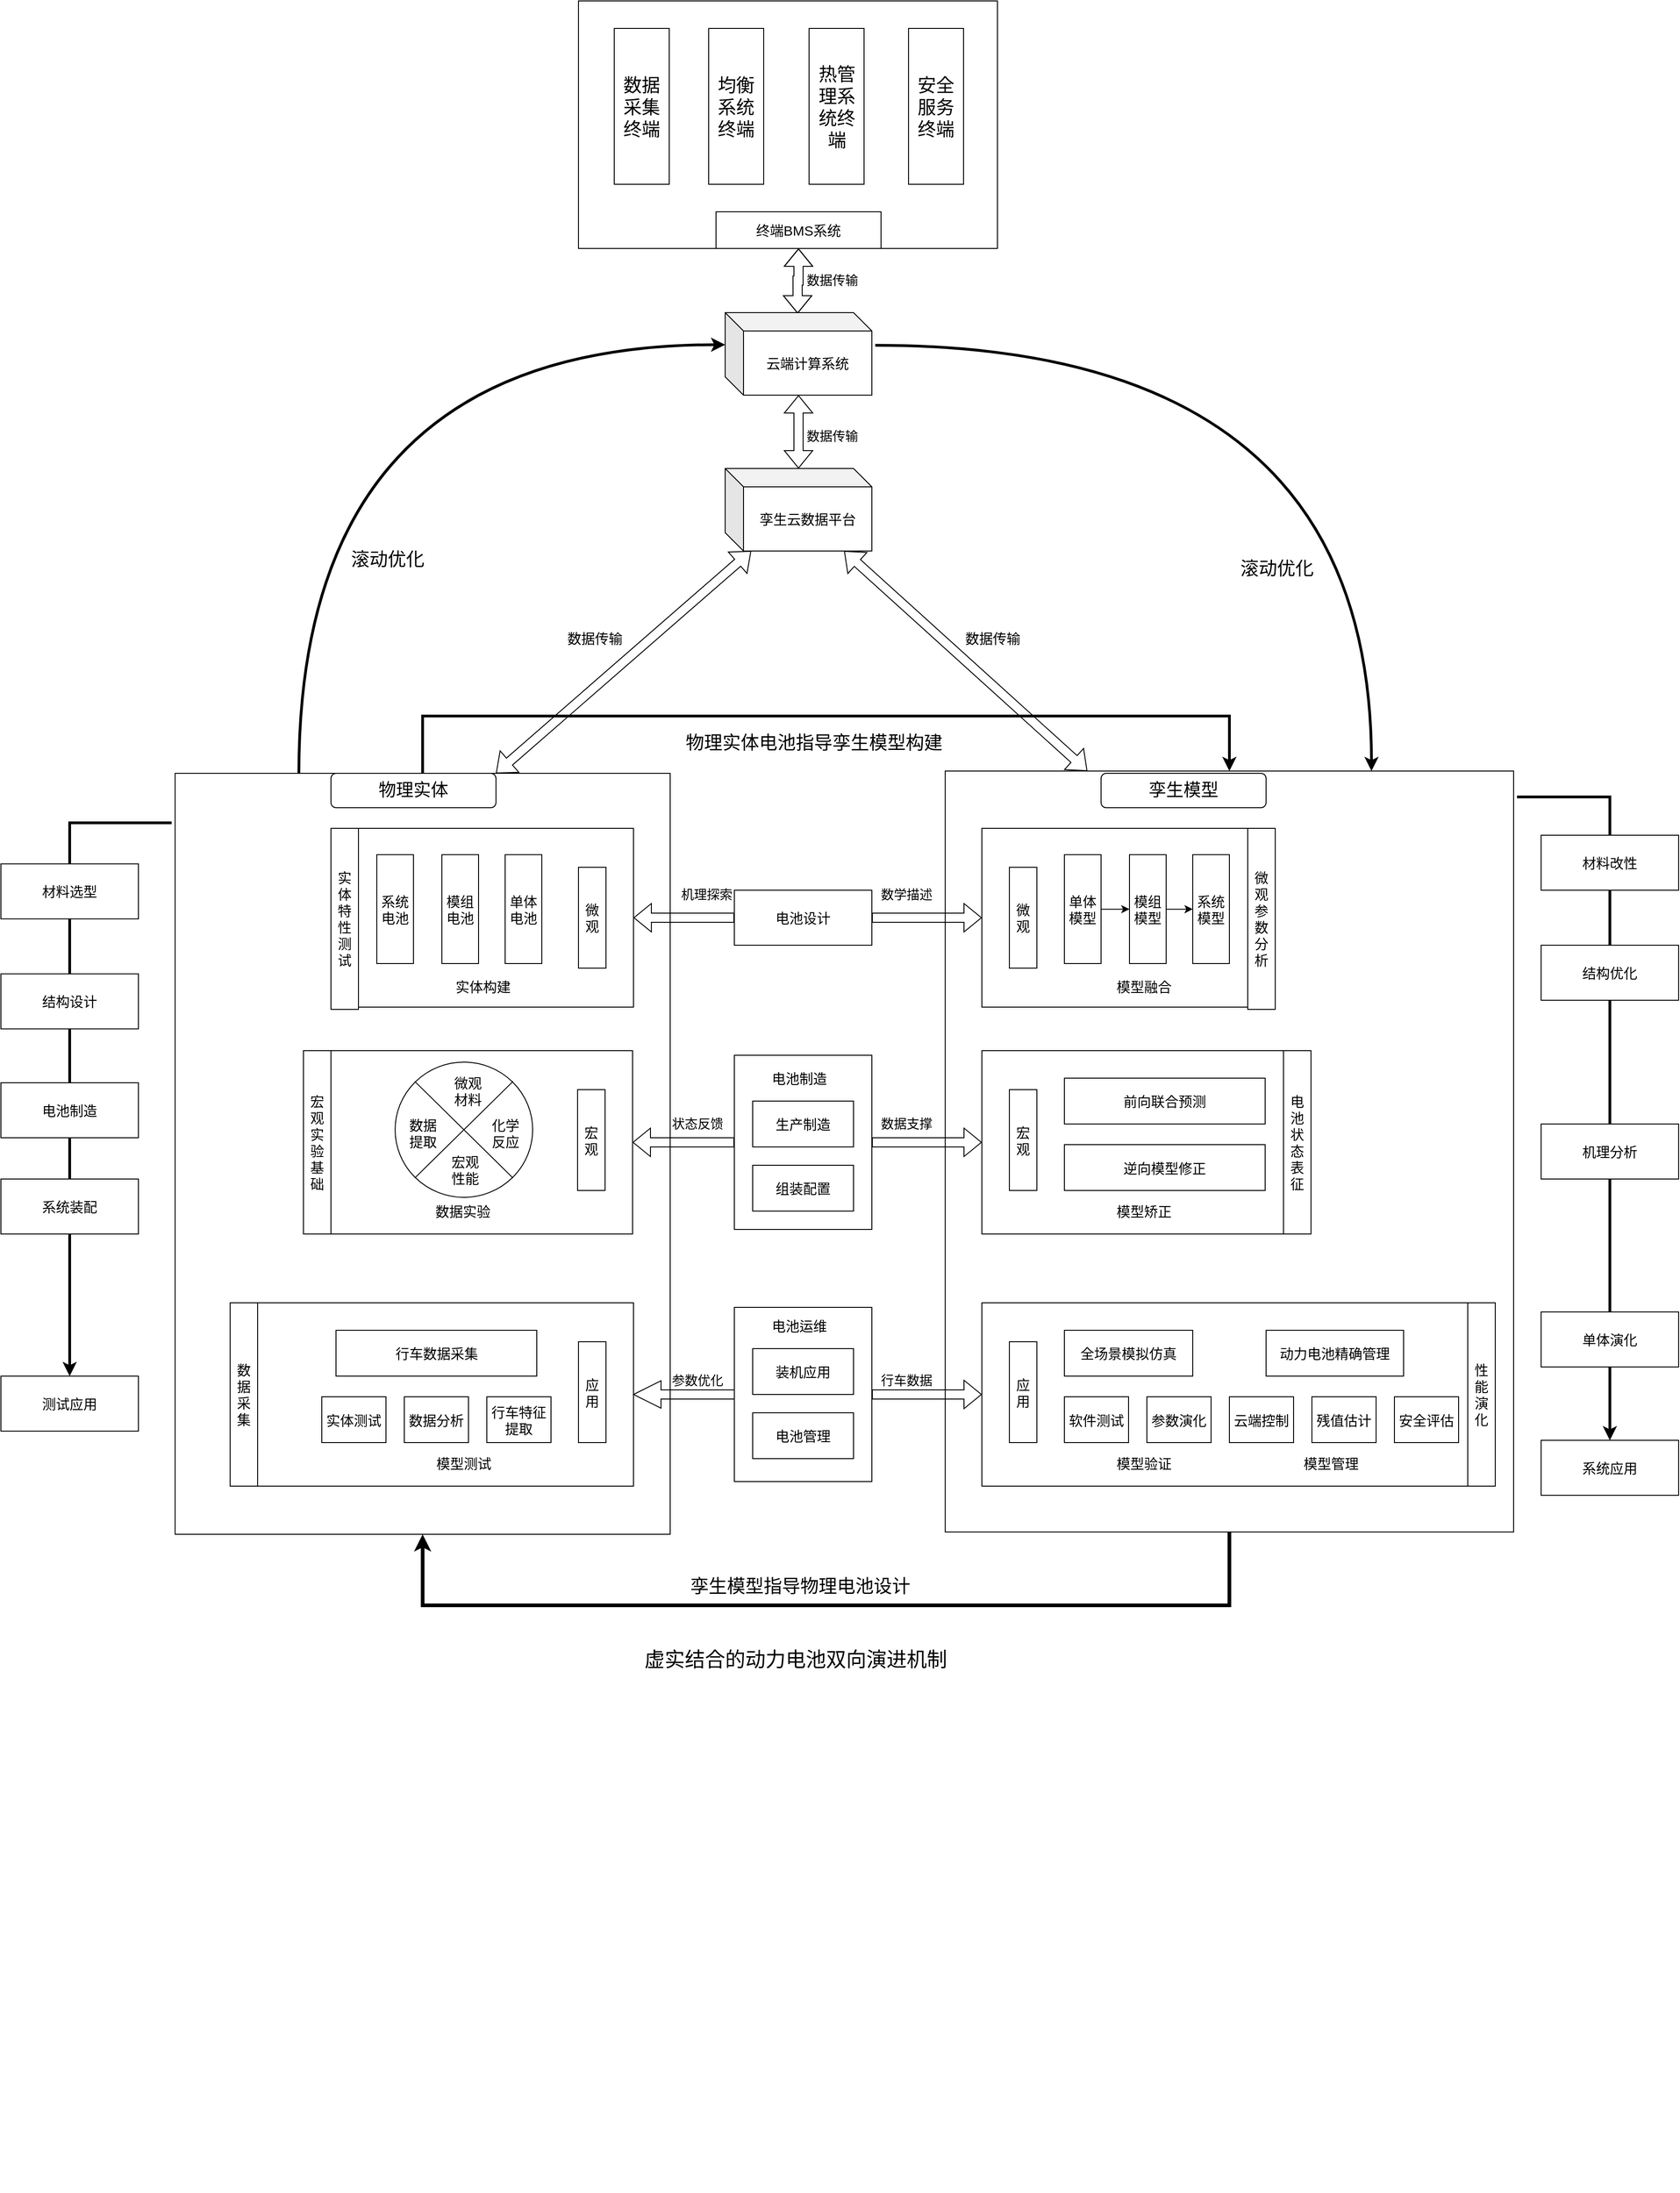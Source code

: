 <mxfile version="21.0.6" type="github">
  <diagram name="第 1 页" id="kRsDdAJmcFYVDiyYqfov">
    <mxGraphModel dx="2440" dy="2482" grid="1" gridSize="10" guides="1" tooltips="1" connect="1" arrows="1" fold="1" page="1" pageScale="1" pageWidth="827" pageHeight="1169" math="0" shadow="0">
      <root>
        <mxCell id="0" />
        <mxCell id="1" parent="0" />
        <mxCell id="lLylnK0KZeJBV6ZpUmbg-146" value="" style="rounded=0;whiteSpace=wrap;html=1;" vertex="1" parent="1">
          <mxGeometry x="680" y="-360" width="457" height="270" as="geometry" />
        </mxCell>
        <mxCell id="lLylnK0KZeJBV6ZpUmbg-130" style="edgeStyle=orthogonalEdgeStyle;rounded=0;orthogonalLoop=1;jettySize=auto;html=1;entryX=0.5;entryY=0;entryDx=0;entryDy=0;strokeWidth=3;" edge="1" parent="1" source="lLylnK0KZeJBV6ZpUmbg-120" target="lLylnK0KZeJBV6ZpUmbg-126">
          <mxGeometry relative="1" as="geometry">
            <Array as="points">
              <mxPoint x="510" y="420" />
              <mxPoint x="1390" y="420" />
            </Array>
          </mxGeometry>
        </mxCell>
        <mxCell id="lLylnK0KZeJBV6ZpUmbg-142" style="edgeStyle=orthogonalEdgeStyle;rounded=0;orthogonalLoop=1;jettySize=auto;html=1;exitX=0.25;exitY=0;exitDx=0;exitDy=0;entryX=0;entryY=0;entryDx=0;entryDy=35;entryPerimeter=0;curved=1;strokeWidth=3;" edge="1" parent="1" source="lLylnK0KZeJBV6ZpUmbg-120" target="lLylnK0KZeJBV6ZpUmbg-9">
          <mxGeometry relative="1" as="geometry" />
        </mxCell>
        <mxCell id="lLylnK0KZeJBV6ZpUmbg-120" value="" style="rounded=0;whiteSpace=wrap;html=1;" vertex="1" parent="1">
          <mxGeometry x="240" y="482.5" width="540" height="830" as="geometry" />
        </mxCell>
        <mxCell id="lLylnK0KZeJBV6ZpUmbg-102" value="" style="group;flipH=1;" vertex="1" connectable="0" parent="1">
          <mxGeometry x="300" y="1060" width="440" height="970" as="geometry" />
        </mxCell>
        <mxCell id="lLylnK0KZeJBV6ZpUmbg-103" value="" style="rounded=0;whiteSpace=wrap;html=1;flipH=0;flipV=0;" vertex="1" parent="lLylnK0KZeJBV6ZpUmbg-102">
          <mxGeometry width="440" height="200" as="geometry" />
        </mxCell>
        <mxCell id="lLylnK0KZeJBV6ZpUmbg-104" value="&lt;font style=&quot;font-size: 15px;&quot;&gt;应用&lt;/font&gt;" style="rounded=0;whiteSpace=wrap;html=1;" vertex="1" parent="lLylnK0KZeJBV6ZpUmbg-102">
          <mxGeometry x="380" y="42.5" width="30" height="110" as="geometry" />
        </mxCell>
        <mxCell id="lLylnK0KZeJBV6ZpUmbg-105" value="&lt;font style=&quot;font-size: 15px;&quot;&gt;数据采集&lt;/font&gt;" style="rounded=0;whiteSpace=wrap;html=1;" vertex="1" parent="lLylnK0KZeJBV6ZpUmbg-102">
          <mxGeometry width="30" height="200" as="geometry" />
        </mxCell>
        <mxCell id="lLylnK0KZeJBV6ZpUmbg-106" value="&lt;font style=&quot;font-size: 15px;&quot;&gt;行车数据采集&lt;/font&gt;" style="rounded=0;whiteSpace=wrap;html=1;" vertex="1" parent="lLylnK0KZeJBV6ZpUmbg-102">
          <mxGeometry x="115.5" y="30" width="219" height="50" as="geometry" />
        </mxCell>
        <mxCell id="lLylnK0KZeJBV6ZpUmbg-107" value="&lt;font style=&quot;font-size: 15px;&quot;&gt;行车特征提取&lt;/font&gt;" style="rounded=0;whiteSpace=wrap;html=1;" vertex="1" parent="lLylnK0KZeJBV6ZpUmbg-102">
          <mxGeometry x="280" y="102.5" width="70" height="50" as="geometry" />
        </mxCell>
        <mxCell id="lLylnK0KZeJBV6ZpUmbg-108" value="&lt;div style=&quot;text-align: center;&quot;&gt;&lt;span style=&quot;background-color: initial; font-family: Helvetica;&quot;&gt;&lt;font style=&quot;font-size: 15px;&quot;&gt;模型测试&lt;/font&gt;&lt;/span&gt;&lt;/div&gt;" style="text;whiteSpace=wrap;html=1;" vertex="1" parent="lLylnK0KZeJBV6ZpUmbg-102">
          <mxGeometry x="222.5" y="160" width="73" height="30" as="geometry" />
        </mxCell>
        <mxCell id="lLylnK0KZeJBV6ZpUmbg-109" value="&lt;font style=&quot;font-size: 15px;&quot;&gt;数据分析&lt;/font&gt;" style="rounded=0;whiteSpace=wrap;html=1;" vertex="1" parent="lLylnK0KZeJBV6ZpUmbg-102">
          <mxGeometry x="190" y="102.5" width="70" height="50" as="geometry" />
        </mxCell>
        <mxCell id="lLylnK0KZeJBV6ZpUmbg-110" value="&lt;font style=&quot;font-size: 15px;&quot;&gt;实体测试&lt;/font&gt;" style="rounded=0;whiteSpace=wrap;html=1;" vertex="1" parent="lLylnK0KZeJBV6ZpUmbg-102">
          <mxGeometry x="100" y="102.5" width="70" height="50" as="geometry" />
        </mxCell>
        <mxCell id="lLylnK0KZeJBV6ZpUmbg-128" style="edgeStyle=orthogonalEdgeStyle;rounded=0;orthogonalLoop=1;jettySize=auto;html=1;entryX=0.5;entryY=1;entryDx=0;entryDy=0;exitX=0.5;exitY=1;exitDx=0;exitDy=0;startArrow=none;startFill=0;strokeWidth=4;" edge="1" parent="1" source="lLylnK0KZeJBV6ZpUmbg-126" target="lLylnK0KZeJBV6ZpUmbg-120">
          <mxGeometry relative="1" as="geometry">
            <Array as="points">
              <mxPoint x="1390" y="1390" />
              <mxPoint x="510" y="1390" />
            </Array>
          </mxGeometry>
        </mxCell>
        <mxCell id="lLylnK0KZeJBV6ZpUmbg-126" value="" style="rounded=0;whiteSpace=wrap;html=1;" vertex="1" parent="1">
          <mxGeometry x="1080" y="480" width="620" height="830" as="geometry" />
        </mxCell>
        <mxCell id="lLylnK0KZeJBV6ZpUmbg-77" style="edgeStyle=orthogonalEdgeStyle;rounded=0;orthogonalLoop=1;jettySize=auto;html=1;shape=flexArrow;" edge="1" parent="1" source="lLylnK0KZeJBV6ZpUmbg-18" target="lLylnK0KZeJBV6ZpUmbg-53">
          <mxGeometry relative="1" as="geometry" />
        </mxCell>
        <mxCell id="lLylnK0KZeJBV6ZpUmbg-78" style="edgeStyle=orthogonalEdgeStyle;rounded=0;orthogonalLoop=1;jettySize=auto;html=1;entryX=0;entryY=0.5;entryDx=0;entryDy=0;shape=flexArrow;" edge="1" parent="1" source="lLylnK0KZeJBV6ZpUmbg-18" target="lLylnK0KZeJBV6ZpUmbg-48">
          <mxGeometry relative="1" as="geometry" />
        </mxCell>
        <mxCell id="lLylnK0KZeJBV6ZpUmbg-14" style="edgeStyle=orthogonalEdgeStyle;rounded=0;orthogonalLoop=1;jettySize=auto;html=1;entryX=0.494;entryY=0.011;entryDx=0;entryDy=0;entryPerimeter=0;startArrow=classic;startFill=1;shape=flexArrow;" edge="1" parent="1" source="lLylnK0KZeJBV6ZpUmbg-7" target="lLylnK0KZeJBV6ZpUmbg-9">
          <mxGeometry relative="1" as="geometry" />
        </mxCell>
        <mxCell id="lLylnK0KZeJBV6ZpUmbg-7" value="&lt;font style=&quot;font-size: 15px;&quot;&gt;终端BMS系统&lt;/font&gt;" style="rounded=0;whiteSpace=wrap;html=1;" vertex="1" parent="1">
          <mxGeometry x="830" y="-130" width="180" height="40" as="geometry" />
        </mxCell>
        <mxCell id="lLylnK0KZeJBV6ZpUmbg-38" style="edgeStyle=orthogonalEdgeStyle;rounded=0;orthogonalLoop=1;jettySize=auto;html=1;entryX=0;entryY=0.5;entryDx=0;entryDy=0;shape=flexArrow;" edge="1" parent="1" source="lLylnK0KZeJBV6ZpUmbg-8" target="lLylnK0KZeJBV6ZpUmbg-29">
          <mxGeometry relative="1" as="geometry" />
        </mxCell>
        <mxCell id="lLylnK0KZeJBV6ZpUmbg-40" style="edgeStyle=orthogonalEdgeStyle;rounded=0;orthogonalLoop=1;jettySize=auto;html=1;entryX=1;entryY=0.5;entryDx=0;entryDy=0;shape=flexArrow;" edge="1" parent="1" source="lLylnK0KZeJBV6ZpUmbg-8" target="lLylnK0KZeJBV6ZpUmbg-33">
          <mxGeometry relative="1" as="geometry" />
        </mxCell>
        <mxCell id="lLylnK0KZeJBV6ZpUmbg-8" value="&lt;font style=&quot;font-size: 15px;&quot;&gt;电池设计&lt;/font&gt;" style="rounded=0;whiteSpace=wrap;html=1;" vertex="1" parent="1">
          <mxGeometry x="850" y="610" width="150" height="60" as="geometry" />
        </mxCell>
        <mxCell id="lLylnK0KZeJBV6ZpUmbg-12" value="" style="edgeStyle=orthogonalEdgeStyle;rounded=0;orthogonalLoop=1;jettySize=auto;html=1;startArrow=classic;startFill=1;shape=flexArrow;" edge="1" parent="1" source="lLylnK0KZeJBV6ZpUmbg-9" target="lLylnK0KZeJBV6ZpUmbg-11">
          <mxGeometry relative="1" as="geometry" />
        </mxCell>
        <mxCell id="lLylnK0KZeJBV6ZpUmbg-9" value="&lt;font style=&quot;font-size: 15px;&quot;&gt;云端计算系统&lt;/font&gt;" style="shape=cube;whiteSpace=wrap;html=1;boundedLbl=1;backgroundOutline=1;darkOpacity=0.05;darkOpacity2=0.1;size=20;" vertex="1" parent="1">
          <mxGeometry x="840" y="-20" width="160" height="90" as="geometry" />
        </mxCell>
        <mxCell id="lLylnK0KZeJBV6ZpUmbg-132" style="rounded=0;orthogonalLoop=1;jettySize=auto;html=1;entryX=1;entryY=0;entryDx=0;entryDy=0;shape=flexArrow;startArrow=block;" edge="1" parent="1" source="lLylnK0KZeJBV6ZpUmbg-11" target="lLylnK0KZeJBV6ZpUmbg-127">
          <mxGeometry relative="1" as="geometry" />
        </mxCell>
        <mxCell id="lLylnK0KZeJBV6ZpUmbg-134" style="rounded=0;orthogonalLoop=1;jettySize=auto;html=1;entryX=0.25;entryY=0;entryDx=0;entryDy=0;shape=flexArrow;startArrow=block;" edge="1" parent="1" source="lLylnK0KZeJBV6ZpUmbg-11" target="lLylnK0KZeJBV6ZpUmbg-126">
          <mxGeometry relative="1" as="geometry" />
        </mxCell>
        <mxCell id="lLylnK0KZeJBV6ZpUmbg-144" style="edgeStyle=orthogonalEdgeStyle;rounded=0;orthogonalLoop=1;jettySize=auto;html=1;entryX=0.75;entryY=0;entryDx=0;entryDy=0;curved=1;strokeWidth=3;exitX=1.023;exitY=0.396;exitDx=0;exitDy=0;exitPerimeter=0;" edge="1" parent="1" source="lLylnK0KZeJBV6ZpUmbg-9" target="lLylnK0KZeJBV6ZpUmbg-126">
          <mxGeometry relative="1" as="geometry">
            <Array as="points">
              <mxPoint x="1545" y="16" />
            </Array>
          </mxGeometry>
        </mxCell>
        <mxCell id="lLylnK0KZeJBV6ZpUmbg-11" value="&lt;font style=&quot;font-size: 15px;&quot;&gt;孪生云数据平台&lt;/font&gt;" style="shape=cube;whiteSpace=wrap;html=1;boundedLbl=1;backgroundOutline=1;darkOpacity=0.05;darkOpacity2=0.1;size=20;" vertex="1" parent="1">
          <mxGeometry x="840" y="150" width="160" height="90" as="geometry" />
        </mxCell>
        <mxCell id="lLylnK0KZeJBV6ZpUmbg-16" value="&lt;span style=&quot;color: rgb(0, 0, 0); font-family: Helvetica; font-style: normal; font-variant-ligatures: normal; font-variant-caps: normal; font-weight: 400; letter-spacing: normal; orphans: 2; text-align: center; text-indent: 0px; text-transform: none; widows: 2; word-spacing: 0px; -webkit-text-stroke-width: 0px; background-color: rgb(251, 251, 251); text-decoration-thickness: initial; text-decoration-style: initial; text-decoration-color: initial; float: none; display: inline !important;&quot;&gt;&lt;font style=&quot;font-size: 14px;&quot;&gt;数据传输&lt;/font&gt;&lt;/span&gt;" style="text;whiteSpace=wrap;html=1;" vertex="1" parent="1">
          <mxGeometry x="927" y="100" width="73" height="30" as="geometry" />
        </mxCell>
        <mxCell id="lLylnK0KZeJBV6ZpUmbg-17" value="&lt;span style=&quot;color: rgb(0, 0, 0); font-family: Helvetica; font-style: normal; font-variant-ligatures: normal; font-variant-caps: normal; font-weight: 400; letter-spacing: normal; orphans: 2; text-align: center; text-indent: 0px; text-transform: none; widows: 2; word-spacing: 0px; -webkit-text-stroke-width: 0px; background-color: rgb(251, 251, 251); text-decoration-thickness: initial; text-decoration-style: initial; text-decoration-color: initial; float: none; display: inline !important;&quot;&gt;&lt;font style=&quot;font-size: 14px;&quot;&gt;数据传输&lt;/font&gt;&lt;/span&gt;" style="text;whiteSpace=wrap;html=1;" vertex="1" parent="1">
          <mxGeometry x="927" y="-70" width="73" height="30" as="geometry" />
        </mxCell>
        <mxCell id="lLylnK0KZeJBV6ZpUmbg-39" value="&lt;div style=&quot;text-align: center;&quot;&gt;&lt;span style=&quot;background-color: initial; font-family: Helvetica; font-size: 14px;&quot;&gt;数学描述&lt;/span&gt;&lt;/div&gt;" style="text;whiteSpace=wrap;html=1;" vertex="1" parent="1">
          <mxGeometry x="1008" y="600" width="73" height="30" as="geometry" />
        </mxCell>
        <mxCell id="lLylnK0KZeJBV6ZpUmbg-41" value="&lt;div style=&quot;text-align: center;&quot;&gt;&lt;span style=&quot;background-color: initial; font-family: Helvetica; font-size: 14px;&quot;&gt;机理探索&lt;/span&gt;&lt;/div&gt;" style="text;whiteSpace=wrap;html=1;" vertex="1" parent="1">
          <mxGeometry x="790" y="600" width="73" height="30" as="geometry" />
        </mxCell>
        <mxCell id="lLylnK0KZeJBV6ZpUmbg-76" value="" style="group" vertex="1" connectable="0" parent="1">
          <mxGeometry x="1120" y="785" width="359" height="200" as="geometry" />
        </mxCell>
        <mxCell id="lLylnK0KZeJBV6ZpUmbg-48" value="" style="rounded=0;whiteSpace=wrap;html=1;" vertex="1" parent="lLylnK0KZeJBV6ZpUmbg-76">
          <mxGeometry width="359" height="200" as="geometry" />
        </mxCell>
        <mxCell id="lLylnK0KZeJBV6ZpUmbg-27" value="&lt;font style=&quot;font-size: 15px;&quot;&gt;宏观&lt;/font&gt;" style="rounded=0;whiteSpace=wrap;html=1;" vertex="1" parent="lLylnK0KZeJBV6ZpUmbg-76">
          <mxGeometry x="30" y="42.5" width="30" height="110" as="geometry" />
        </mxCell>
        <mxCell id="lLylnK0KZeJBV6ZpUmbg-49" value="&lt;font style=&quot;font-size: 15px;&quot;&gt;电池状态表征&lt;/font&gt;" style="rounded=0;whiteSpace=wrap;html=1;" vertex="1" parent="lLylnK0KZeJBV6ZpUmbg-76">
          <mxGeometry x="329" width="30" height="200" as="geometry" />
        </mxCell>
        <mxCell id="lLylnK0KZeJBV6ZpUmbg-50" value="&lt;font style=&quot;font-size: 15px;&quot;&gt;前向联合预测&lt;/font&gt;" style="rounded=0;whiteSpace=wrap;html=1;" vertex="1" parent="lLylnK0KZeJBV6ZpUmbg-76">
          <mxGeometry x="90" y="30" width="219" height="50" as="geometry" />
        </mxCell>
        <mxCell id="lLylnK0KZeJBV6ZpUmbg-51" value="&lt;font style=&quot;font-size: 15px;&quot;&gt;逆向模型修正&lt;/font&gt;" style="rounded=0;whiteSpace=wrap;html=1;" vertex="1" parent="lLylnK0KZeJBV6ZpUmbg-76">
          <mxGeometry x="90" y="102.5" width="219" height="50" as="geometry" />
        </mxCell>
        <mxCell id="lLylnK0KZeJBV6ZpUmbg-52" value="&lt;div style=&quot;text-align: center;&quot;&gt;&lt;span style=&quot;background-color: initial; font-family: Helvetica;&quot;&gt;&lt;font style=&quot;font-size: 15px;&quot;&gt;模型矫正&lt;/font&gt;&lt;/span&gt;&lt;/div&gt;" style="text;whiteSpace=wrap;html=1;" vertex="1" parent="lLylnK0KZeJBV6ZpUmbg-76">
          <mxGeometry x="144.5" y="160" width="73" height="30" as="geometry" />
        </mxCell>
        <mxCell id="lLylnK0KZeJBV6ZpUmbg-79" value="&lt;div style=&quot;text-align: center;&quot;&gt;&lt;span style=&quot;background-color: initial; font-family: Helvetica; font-size: 14px;&quot;&gt;状态反馈&lt;/span&gt;&lt;/div&gt;" style="text;whiteSpace=wrap;html=1;" vertex="1" parent="1">
          <mxGeometry x="780" y="850" width="73" height="30" as="geometry" />
        </mxCell>
        <mxCell id="lLylnK0KZeJBV6ZpUmbg-80" value="&lt;div style=&quot;text-align: center;&quot;&gt;&lt;font face=&quot;Helvetica&quot;&gt;&lt;span style=&quot;font-size: 14px;&quot;&gt;数据支撑&lt;/span&gt;&lt;/font&gt;&lt;/div&gt;" style="text;whiteSpace=wrap;html=1;" vertex="1" parent="1">
          <mxGeometry x="1008" y="850" width="73" height="30" as="geometry" />
        </mxCell>
        <mxCell id="lLylnK0KZeJBV6ZpUmbg-81" value="" style="group" vertex="1" connectable="0" parent="1">
          <mxGeometry x="850" y="1060" width="400" height="440" as="geometry" />
        </mxCell>
        <mxCell id="lLylnK0KZeJBV6ZpUmbg-22" value="" style="rounded=0;whiteSpace=wrap;html=1;" vertex="1" parent="lLylnK0KZeJBV6ZpUmbg-81">
          <mxGeometry y="5" width="150" height="190" as="geometry" />
        </mxCell>
        <mxCell id="lLylnK0KZeJBV6ZpUmbg-23" value="&lt;font style=&quot;font-size: 15px;&quot;&gt;装机应用&lt;/font&gt;" style="rounded=0;whiteSpace=wrap;html=1;" vertex="1" parent="lLylnK0KZeJBV6ZpUmbg-81">
          <mxGeometry x="20" y="50" width="110" height="50" as="geometry" />
        </mxCell>
        <mxCell id="lLylnK0KZeJBV6ZpUmbg-24" value="&lt;font style=&quot;font-size: 15px;&quot;&gt;电池管理&lt;/font&gt;" style="rounded=0;whiteSpace=wrap;html=1;" vertex="1" parent="lLylnK0KZeJBV6ZpUmbg-81">
          <mxGeometry x="20" y="120" width="110" height="50" as="geometry" />
        </mxCell>
        <mxCell id="lLylnK0KZeJBV6ZpUmbg-25" value="&lt;span style=&quot;color: rgb(0, 0, 0); font-family: Helvetica; font-style: normal; font-variant-ligatures: normal; font-variant-caps: normal; font-weight: 400; letter-spacing: normal; orphans: 2; text-align: center; text-indent: 0px; text-transform: none; widows: 2; word-spacing: 0px; -webkit-text-stroke-width: 0px; background-color: rgb(251, 251, 251); text-decoration-thickness: initial; text-decoration-style: initial; text-decoration-color: initial; float: none; display: inline !important;&quot;&gt;&lt;font style=&quot;font-size: 15px;&quot;&gt;电池运维&lt;/font&gt;&lt;/span&gt;" style="text;whiteSpace=wrap;html=1;" vertex="1" parent="lLylnK0KZeJBV6ZpUmbg-81">
          <mxGeometry x="38.5" y="10" width="73" height="30" as="geometry" />
        </mxCell>
        <mxCell id="lLylnK0KZeJBV6ZpUmbg-129" value="&lt;div style=&quot;text-align: center;&quot;&gt;&lt;font style=&quot;font-size: 20px;&quot; face=&quot;Helvetica&quot;&gt;孪生模型指导物理电池设计&lt;/font&gt;&lt;/div&gt;" style="text;whiteSpace=wrap;html=1;" vertex="1" parent="lLylnK0KZeJBV6ZpUmbg-81">
          <mxGeometry x="-50" y="290" width="260" height="30" as="geometry" />
        </mxCell>
        <mxCell id="lLylnK0KZeJBV6ZpUmbg-136" value="&lt;div class=&quot;lake-content&quot;&gt;&lt;span class=&quot;ne-text&quot;&gt;&lt;font style=&quot;font-size: 22px;&quot;&gt;虚实结合的动力电池双向演进机制&lt;/font&gt;&lt;/span&gt;&lt;/div&gt;" style="text;whiteSpace=wrap;html=1;" vertex="1" parent="lLylnK0KZeJBV6ZpUmbg-81">
          <mxGeometry x="-100" y="370" width="500" height="40" as="geometry" />
        </mxCell>
        <mxCell id="lLylnK0KZeJBV6ZpUmbg-82" value="" style="group" vertex="1" connectable="0" parent="1">
          <mxGeometry x="850" y="790" width="150" height="190" as="geometry" />
        </mxCell>
        <mxCell id="lLylnK0KZeJBV6ZpUmbg-18" value="" style="rounded=0;whiteSpace=wrap;html=1;" vertex="1" parent="lLylnK0KZeJBV6ZpUmbg-82">
          <mxGeometry width="150" height="190" as="geometry" />
        </mxCell>
        <mxCell id="lLylnK0KZeJBV6ZpUmbg-19" value="&lt;font style=&quot;font-size: 15px;&quot;&gt;生产制造&lt;/font&gt;" style="rounded=0;whiteSpace=wrap;html=1;" vertex="1" parent="lLylnK0KZeJBV6ZpUmbg-82">
          <mxGeometry x="20" y="50" width="110" height="50" as="geometry" />
        </mxCell>
        <mxCell id="lLylnK0KZeJBV6ZpUmbg-20" value="&lt;font style=&quot;font-size: 15px;&quot;&gt;组装配置&lt;/font&gt;" style="rounded=0;whiteSpace=wrap;html=1;" vertex="1" parent="lLylnK0KZeJBV6ZpUmbg-82">
          <mxGeometry x="20" y="120" width="110" height="50" as="geometry" />
        </mxCell>
        <mxCell id="lLylnK0KZeJBV6ZpUmbg-21" value="&lt;span style=&quot;color: rgb(0, 0, 0); font-family: Helvetica; font-style: normal; font-variant-ligatures: normal; font-variant-caps: normal; font-weight: 400; letter-spacing: normal; orphans: 2; text-align: center; text-indent: 0px; text-transform: none; widows: 2; word-spacing: 0px; -webkit-text-stroke-width: 0px; background-color: rgb(251, 251, 251); text-decoration-thickness: initial; text-decoration-style: initial; text-decoration-color: initial; float: none; display: inline !important;&quot;&gt;&lt;font style=&quot;font-size: 15px;&quot;&gt;电池制造&lt;/font&gt;&lt;/span&gt;" style="text;whiteSpace=wrap;html=1;" vertex="1" parent="lLylnK0KZeJBV6ZpUmbg-82">
          <mxGeometry x="38.5" y="10" width="73" height="30" as="geometry" />
        </mxCell>
        <mxCell id="lLylnK0KZeJBV6ZpUmbg-83" value="" style="group" vertex="1" connectable="0" parent="1">
          <mxGeometry x="1120" y="1060" width="560" height="200" as="geometry" />
        </mxCell>
        <mxCell id="lLylnK0KZeJBV6ZpUmbg-84" value="" style="rounded=0;whiteSpace=wrap;html=1;" vertex="1" parent="lLylnK0KZeJBV6ZpUmbg-83">
          <mxGeometry width="560" height="200" as="geometry" />
        </mxCell>
        <mxCell id="lLylnK0KZeJBV6ZpUmbg-85" value="&lt;font style=&quot;font-size: 15px;&quot;&gt;应用&lt;/font&gt;" style="rounded=0;whiteSpace=wrap;html=1;" vertex="1" parent="lLylnK0KZeJBV6ZpUmbg-83">
          <mxGeometry x="30" y="42.5" width="30" height="110" as="geometry" />
        </mxCell>
        <mxCell id="lLylnK0KZeJBV6ZpUmbg-86" value="&lt;font style=&quot;font-size: 15px;&quot;&gt;性能演化&lt;/font&gt;" style="rounded=0;whiteSpace=wrap;html=1;" vertex="1" parent="lLylnK0KZeJBV6ZpUmbg-83">
          <mxGeometry x="530" width="30" height="200" as="geometry" />
        </mxCell>
        <mxCell id="lLylnK0KZeJBV6ZpUmbg-87" value="&lt;font style=&quot;font-size: 15px;&quot;&gt;全场景模拟仿真&lt;/font&gt;" style="rounded=0;whiteSpace=wrap;html=1;" vertex="1" parent="lLylnK0KZeJBV6ZpUmbg-83">
          <mxGeometry x="90" y="30" width="140" height="50" as="geometry" />
        </mxCell>
        <mxCell id="lLylnK0KZeJBV6ZpUmbg-88" value="&lt;font style=&quot;font-size: 15px;&quot;&gt;软件测试&lt;/font&gt;" style="rounded=0;whiteSpace=wrap;html=1;" vertex="1" parent="lLylnK0KZeJBV6ZpUmbg-83">
          <mxGeometry x="90" y="102.5" width="70" height="50" as="geometry" />
        </mxCell>
        <mxCell id="lLylnK0KZeJBV6ZpUmbg-89" value="&lt;div style=&quot;text-align: center;&quot;&gt;&lt;span style=&quot;background-color: initial; font-family: Helvetica;&quot;&gt;&lt;font style=&quot;font-size: 15px;&quot;&gt;模型验证&lt;/font&gt;&lt;/span&gt;&lt;/div&gt;" style="text;whiteSpace=wrap;html=1;" vertex="1" parent="lLylnK0KZeJBV6ZpUmbg-83">
          <mxGeometry x="144.5" y="160" width="73" height="30" as="geometry" />
        </mxCell>
        <mxCell id="lLylnK0KZeJBV6ZpUmbg-92" value="&lt;font style=&quot;font-size: 15px;&quot;&gt;参数演化&lt;/font&gt;" style="rounded=0;whiteSpace=wrap;html=1;" vertex="1" parent="lLylnK0KZeJBV6ZpUmbg-83">
          <mxGeometry x="180" y="102.5" width="70" height="50" as="geometry" />
        </mxCell>
        <mxCell id="lLylnK0KZeJBV6ZpUmbg-101" value="&lt;font style=&quot;font-size: 15px;&quot;&gt;云端控制&lt;/font&gt;" style="rounded=0;whiteSpace=wrap;html=1;" vertex="1" parent="lLylnK0KZeJBV6ZpUmbg-83">
          <mxGeometry x="270" y="102.5" width="70" height="50" as="geometry" />
        </mxCell>
        <mxCell id="lLylnK0KZeJBV6ZpUmbg-138" value="&lt;font style=&quot;font-size: 15px;&quot;&gt;动力电池精确管理&lt;/font&gt;" style="rounded=0;whiteSpace=wrap;html=1;" vertex="1" parent="lLylnK0KZeJBV6ZpUmbg-83">
          <mxGeometry x="310" y="30" width="150" height="50" as="geometry" />
        </mxCell>
        <mxCell id="lLylnK0KZeJBV6ZpUmbg-139" value="&lt;div style=&quot;text-align: center;&quot;&gt;&lt;span style=&quot;background-color: initial; font-family: Helvetica;&quot;&gt;&lt;font style=&quot;font-size: 15px;&quot;&gt;模型管理&lt;/font&gt;&lt;/span&gt;&lt;/div&gt;" style="text;whiteSpace=wrap;html=1;" vertex="1" parent="lLylnK0KZeJBV6ZpUmbg-83">
          <mxGeometry x="348.5" y="160" width="73" height="30" as="geometry" />
        </mxCell>
        <mxCell id="lLylnK0KZeJBV6ZpUmbg-140" value="&lt;font style=&quot;font-size: 15px;&quot;&gt;残值估计&lt;/font&gt;" style="rounded=0;whiteSpace=wrap;html=1;" vertex="1" parent="lLylnK0KZeJBV6ZpUmbg-83">
          <mxGeometry x="360" y="102.5" width="70" height="50" as="geometry" />
        </mxCell>
        <mxCell id="lLylnK0KZeJBV6ZpUmbg-141" value="&lt;font style=&quot;font-size: 15px;&quot;&gt;安全评估&lt;/font&gt;" style="rounded=0;whiteSpace=wrap;html=1;" vertex="1" parent="lLylnK0KZeJBV6ZpUmbg-83">
          <mxGeometry x="450" y="102.5" width="70" height="50" as="geometry" />
        </mxCell>
        <mxCell id="lLylnK0KZeJBV6ZpUmbg-113" style="edgeStyle=orthogonalEdgeStyle;rounded=0;orthogonalLoop=1;jettySize=auto;html=1;entryX=0;entryY=0.5;entryDx=0;entryDy=0;shape=flexArrow;" edge="1" parent="1" source="lLylnK0KZeJBV6ZpUmbg-22" target="lLylnK0KZeJBV6ZpUmbg-84">
          <mxGeometry relative="1" as="geometry" />
        </mxCell>
        <mxCell id="lLylnK0KZeJBV6ZpUmbg-114" value="&lt;div style=&quot;text-align: center;&quot;&gt;&lt;font face=&quot;Helvetica&quot;&gt;&lt;span style=&quot;font-size: 14px;&quot;&gt;行车数据&lt;/span&gt;&lt;/font&gt;&lt;/div&gt;" style="text;whiteSpace=wrap;html=1;" vertex="1" parent="1">
          <mxGeometry x="1008" y="1130" width="73" height="30" as="geometry" />
        </mxCell>
        <mxCell id="lLylnK0KZeJBV6ZpUmbg-115" style="edgeStyle=orthogonalEdgeStyle;rounded=0;orthogonalLoop=1;jettySize=auto;html=1;entryX=1;entryY=0.5;entryDx=0;entryDy=0;shape=arrow;" edge="1" parent="1" source="lLylnK0KZeJBV6ZpUmbg-22" target="lLylnK0KZeJBV6ZpUmbg-103">
          <mxGeometry relative="1" as="geometry">
            <Array as="points">
              <mxPoint x="780" y="1160" />
              <mxPoint x="780" y="1160" />
            </Array>
          </mxGeometry>
        </mxCell>
        <mxCell id="lLylnK0KZeJBV6ZpUmbg-116" value="&lt;div style=&quot;text-align: center;&quot;&gt;&lt;span style=&quot;background-color: initial; font-family: Helvetica; font-size: 14px;&quot;&gt;参数优化&lt;/span&gt;&lt;/div&gt;" style="text;whiteSpace=wrap;html=1;" vertex="1" parent="1">
          <mxGeometry x="780" y="1130" width="73" height="30" as="geometry" />
        </mxCell>
        <mxCell id="lLylnK0KZeJBV6ZpUmbg-118" value="" style="group" vertex="1" connectable="0" parent="1">
          <mxGeometry x="1120" y="542.5" width="320" height="197.5" as="geometry" />
        </mxCell>
        <mxCell id="lLylnK0KZeJBV6ZpUmbg-29" value="" style="rounded=0;whiteSpace=wrap;html=1;" vertex="1" parent="lLylnK0KZeJBV6ZpUmbg-118">
          <mxGeometry width="320" height="195" as="geometry" />
        </mxCell>
        <mxCell id="lLylnK0KZeJBV6ZpUmbg-26" value="&lt;font style=&quot;font-size: 15px;&quot;&gt;微观&lt;/font&gt;" style="rounded=0;whiteSpace=wrap;html=1;" vertex="1" parent="lLylnK0KZeJBV6ZpUmbg-118">
          <mxGeometry x="30" y="42.5" width="30" height="110" as="geometry" />
        </mxCell>
        <mxCell id="lLylnK0KZeJBV6ZpUmbg-30" value="&lt;span style=&quot;font-size: 15px;&quot;&gt;单体模型&lt;/span&gt;" style="rounded=0;whiteSpace=wrap;html=1;" vertex="1" parent="lLylnK0KZeJBV6ZpUmbg-118">
          <mxGeometry x="90" y="28.75" width="40" height="118.75" as="geometry" />
        </mxCell>
        <mxCell id="lLylnK0KZeJBV6ZpUmbg-31" value="&lt;span style=&quot;font-size: 15px;&quot;&gt;模组模型&lt;/span&gt;" style="rounded=0;whiteSpace=wrap;html=1;" vertex="1" parent="lLylnK0KZeJBV6ZpUmbg-118">
          <mxGeometry x="161" y="28.75" width="40" height="118.75" as="geometry" />
        </mxCell>
        <mxCell id="lLylnK0KZeJBV6ZpUmbg-44" style="edgeStyle=orthogonalEdgeStyle;rounded=0;orthogonalLoop=1;jettySize=auto;html=1;entryX=0;entryY=0.5;entryDx=0;entryDy=0;" edge="1" parent="lLylnK0KZeJBV6ZpUmbg-118" source="lLylnK0KZeJBV6ZpUmbg-30" target="lLylnK0KZeJBV6ZpUmbg-31">
          <mxGeometry relative="1" as="geometry" />
        </mxCell>
        <mxCell id="lLylnK0KZeJBV6ZpUmbg-32" value="&lt;span style=&quot;font-size: 15px;&quot;&gt;系统模型&lt;/span&gt;" style="rounded=0;whiteSpace=wrap;html=1;" vertex="1" parent="lLylnK0KZeJBV6ZpUmbg-118">
          <mxGeometry x="230" y="28.75" width="40" height="118.75" as="geometry" />
        </mxCell>
        <mxCell id="lLylnK0KZeJBV6ZpUmbg-46" style="edgeStyle=orthogonalEdgeStyle;rounded=0;orthogonalLoop=1;jettySize=auto;html=1;entryX=0;entryY=0.5;entryDx=0;entryDy=0;" edge="1" parent="lLylnK0KZeJBV6ZpUmbg-118" source="lLylnK0KZeJBV6ZpUmbg-31" target="lLylnK0KZeJBV6ZpUmbg-32">
          <mxGeometry relative="1" as="geometry" />
        </mxCell>
        <mxCell id="lLylnK0KZeJBV6ZpUmbg-43" value="&lt;div style=&quot;text-align: center;&quot;&gt;&lt;span style=&quot;background-color: initial; font-family: Helvetica;&quot;&gt;&lt;font style=&quot;font-size: 15px;&quot;&gt;模型融合&lt;/font&gt;&lt;/span&gt;&lt;/div&gt;" style="text;whiteSpace=wrap;html=1;" vertex="1" parent="lLylnK0KZeJBV6ZpUmbg-118">
          <mxGeometry x="144.5" y="157.5" width="73" height="30" as="geometry" />
        </mxCell>
        <mxCell id="lLylnK0KZeJBV6ZpUmbg-111" value="&lt;span style=&quot;font-size: 15px;&quot;&gt;微观参数分析&lt;/span&gt;" style="rounded=0;whiteSpace=wrap;html=1;" vertex="1" parent="lLylnK0KZeJBV6ZpUmbg-118">
          <mxGeometry x="290" width="30" height="197.5" as="geometry" />
        </mxCell>
        <mxCell id="lLylnK0KZeJBV6ZpUmbg-119" value="" style="group" vertex="1" connectable="0" parent="1">
          <mxGeometry x="410" y="542.5" width="380" height="797.5" as="geometry" />
        </mxCell>
        <mxCell id="lLylnK0KZeJBV6ZpUmbg-33" value="" style="rounded=0;whiteSpace=wrap;html=1;" vertex="1" parent="lLylnK0KZeJBV6ZpUmbg-119">
          <mxGeometry width="330" height="195" as="geometry" />
        </mxCell>
        <mxCell id="lLylnK0KZeJBV6ZpUmbg-34" value="&lt;font style=&quot;font-size: 15px;&quot;&gt;微观&lt;/font&gt;" style="rounded=0;whiteSpace=wrap;html=1;" vertex="1" parent="lLylnK0KZeJBV6ZpUmbg-119">
          <mxGeometry x="270" y="42.5" width="30" height="110" as="geometry" />
        </mxCell>
        <mxCell id="lLylnK0KZeJBV6ZpUmbg-35" value="&lt;span style=&quot;font-size: 15px;&quot;&gt;系统电池&lt;/span&gt;" style="rounded=0;whiteSpace=wrap;html=1;" vertex="1" parent="lLylnK0KZeJBV6ZpUmbg-119">
          <mxGeometry x="50" y="28.75" width="40" height="118.75" as="geometry" />
        </mxCell>
        <mxCell id="lLylnK0KZeJBV6ZpUmbg-36" value="&lt;span style=&quot;font-size: 15px;&quot;&gt;模组电池&lt;/span&gt;" style="rounded=0;whiteSpace=wrap;html=1;" vertex="1" parent="lLylnK0KZeJBV6ZpUmbg-119">
          <mxGeometry x="121" y="28.75" width="40" height="118.75" as="geometry" />
        </mxCell>
        <mxCell id="lLylnK0KZeJBV6ZpUmbg-37" value="&lt;span style=&quot;font-size: 15px;&quot;&gt;单体电池&lt;/span&gt;" style="rounded=0;whiteSpace=wrap;html=1;" vertex="1" parent="lLylnK0KZeJBV6ZpUmbg-119">
          <mxGeometry x="190" y="28.75" width="40" height="118.75" as="geometry" />
        </mxCell>
        <mxCell id="lLylnK0KZeJBV6ZpUmbg-47" value="&lt;div style=&quot;text-align: center;&quot;&gt;&lt;span style=&quot;background-color: initial; font-family: Helvetica;&quot;&gt;&lt;font style=&quot;font-size: 15px;&quot;&gt;实体构建&lt;/font&gt;&lt;/span&gt;&lt;/div&gt;" style="text;whiteSpace=wrap;html=1;" vertex="1" parent="lLylnK0KZeJBV6ZpUmbg-119">
          <mxGeometry x="133.5" y="157.5" width="73" height="30" as="geometry" />
        </mxCell>
        <mxCell id="lLylnK0KZeJBV6ZpUmbg-112" value="&lt;span style=&quot;font-size: 15px;&quot;&gt;实体特性测试&lt;/span&gt;" style="rounded=0;whiteSpace=wrap;html=1;" vertex="1" parent="lLylnK0KZeJBV6ZpUmbg-119">
          <mxGeometry width="30" height="197.5" as="geometry" />
        </mxCell>
        <mxCell id="lLylnK0KZeJBV6ZpUmbg-121" value="&lt;font style=&quot;font-size: 19px;&quot;&gt;孪生模型&lt;/font&gt;" style="rounded=1;whiteSpace=wrap;html=1;" vertex="1" parent="1">
          <mxGeometry x="1250" y="482.5" width="180" height="37.5" as="geometry" />
        </mxCell>
        <mxCell id="lLylnK0KZeJBV6ZpUmbg-75" value="" style="group" vertex="1" connectable="0" parent="1">
          <mxGeometry x="380" y="785" width="359" height="200" as="geometry" />
        </mxCell>
        <mxCell id="lLylnK0KZeJBV6ZpUmbg-53" value="" style="rounded=0;whiteSpace=wrap;html=1;container=0;" vertex="1" parent="lLylnK0KZeJBV6ZpUmbg-75">
          <mxGeometry width="359" height="200" as="geometry" />
        </mxCell>
        <mxCell id="lLylnK0KZeJBV6ZpUmbg-54" value="&lt;font style=&quot;font-size: 15px;&quot;&gt;宏观&lt;/font&gt;" style="rounded=0;whiteSpace=wrap;html=1;container=0;" vertex="1" parent="lLylnK0KZeJBV6ZpUmbg-75">
          <mxGeometry x="299" y="42.5" width="30" height="110" as="geometry" />
        </mxCell>
        <mxCell id="lLylnK0KZeJBV6ZpUmbg-55" value="&lt;font style=&quot;font-size: 15px;&quot;&gt;宏观实验基础&lt;/font&gt;" style="rounded=0;whiteSpace=wrap;html=1;container=0;" vertex="1" parent="lLylnK0KZeJBV6ZpUmbg-75">
          <mxGeometry width="30" height="200" as="geometry" />
        </mxCell>
        <mxCell id="lLylnK0KZeJBV6ZpUmbg-58" value="&lt;div style=&quot;text-align: center;&quot;&gt;&lt;span style=&quot;background-color: initial; font-family: Helvetica;&quot;&gt;&lt;font style=&quot;font-size: 15px;&quot;&gt;数据实验&lt;/font&gt;&lt;/span&gt;&lt;/div&gt;" style="text;whiteSpace=wrap;html=1;container=0;" vertex="1" parent="lLylnK0KZeJBV6ZpUmbg-75">
          <mxGeometry x="141.5" y="160" width="73" height="30" as="geometry" />
        </mxCell>
        <mxCell id="lLylnK0KZeJBV6ZpUmbg-60" value="" style="verticalLabelPosition=bottom;verticalAlign=top;html=1;shape=mxgraph.flowchart.or;container=0;" vertex="1" parent="lLylnK0KZeJBV6ZpUmbg-75">
          <mxGeometry x="100" y="12.5" width="150" height="147.5" as="geometry" />
        </mxCell>
        <mxCell id="lLylnK0KZeJBV6ZpUmbg-62" value="&lt;div style=&quot;text-align: center;&quot;&gt;&lt;span style=&quot;background-color: initial; font-family: Helvetica;&quot;&gt;&lt;font style=&quot;font-size: 15px;&quot;&gt;微观材料&lt;/font&gt;&lt;/span&gt;&lt;/div&gt;" style="text;whiteSpace=wrap;html=1;container=0;" vertex="1" parent="lLylnK0KZeJBV6ZpUmbg-75">
          <mxGeometry x="158.75" y="20" width="38.5" height="40" as="geometry" />
        </mxCell>
        <mxCell id="lLylnK0KZeJBV6ZpUmbg-63" value="&lt;div style=&quot;text-align: center;&quot;&gt;&lt;span style=&quot;background-color: initial; font-family: Helvetica;&quot;&gt;&lt;font style=&quot;font-size: 15px;&quot;&gt;化学反应&lt;/font&gt;&lt;/span&gt;&lt;/div&gt;" style="text;whiteSpace=wrap;html=1;container=0;" vertex="1" parent="lLylnK0KZeJBV6ZpUmbg-75">
          <mxGeometry x="200" y="66.25" width="38.5" height="40" as="geometry" />
        </mxCell>
        <mxCell id="lLylnK0KZeJBV6ZpUmbg-64" value="&lt;div style=&quot;text-align: center;&quot;&gt;&lt;span style=&quot;background-color: initial; font-family: Helvetica;&quot;&gt;&lt;font style=&quot;font-size: 15px;&quot;&gt;宏观性能&lt;/font&gt;&lt;/span&gt;&lt;/div&gt;" style="text;whiteSpace=wrap;html=1;container=0;" vertex="1" parent="lLylnK0KZeJBV6ZpUmbg-75">
          <mxGeometry x="155.75" y="106.25" width="38.5" height="40" as="geometry" />
        </mxCell>
        <mxCell id="lLylnK0KZeJBV6ZpUmbg-74" value="&lt;div style=&quot;text-align: center;&quot;&gt;&lt;span style=&quot;background-color: initial; font-family: Helvetica;&quot;&gt;&lt;font style=&quot;font-size: 15px;&quot;&gt;数据提取&lt;/font&gt;&lt;/span&gt;&lt;/div&gt;" style="text;whiteSpace=wrap;html=1;container=0;" vertex="1" parent="lLylnK0KZeJBV6ZpUmbg-75">
          <mxGeometry x="110" y="66.25" width="38.5" height="40" as="geometry" />
        </mxCell>
        <mxCell id="lLylnK0KZeJBV6ZpUmbg-127" value="&lt;font style=&quot;font-size: 19px;&quot;&gt;物理实体&lt;/font&gt;" style="rounded=1;whiteSpace=wrap;html=1;" vertex="1" parent="1">
          <mxGeometry x="410" y="482.5" width="180" height="37.5" as="geometry" />
        </mxCell>
        <mxCell id="lLylnK0KZeJBV6ZpUmbg-131" value="&lt;div style=&quot;text-align: center;&quot;&gt;&lt;font style=&quot;font-size: 20px;&quot; face=&quot;Helvetica&quot;&gt;物理实体电池指导孪生模型构建&lt;/font&gt;&lt;/div&gt;" style="text;whiteSpace=wrap;html=1;" vertex="1" parent="1">
          <mxGeometry x="795" y="430" width="295" height="30" as="geometry" />
        </mxCell>
        <mxCell id="lLylnK0KZeJBV6ZpUmbg-133" value="&lt;span style=&quot;color: rgb(0, 0, 0); font-family: Helvetica; font-style: normal; font-variant-ligatures: normal; font-variant-caps: normal; font-weight: 400; letter-spacing: normal; orphans: 2; text-align: center; text-indent: 0px; text-transform: none; widows: 2; word-spacing: 0px; -webkit-text-stroke-width: 0px; background-color: rgb(251, 251, 251); text-decoration-thickness: initial; text-decoration-style: initial; text-decoration-color: initial; float: none; display: inline !important;&quot;&gt;&lt;font style=&quot;font-size: 15px;&quot;&gt;数据传输&lt;/font&gt;&lt;/span&gt;" style="text;whiteSpace=wrap;html=1;" vertex="1" parent="1">
          <mxGeometry x="666" y="320" width="73" height="30" as="geometry" />
        </mxCell>
        <mxCell id="lLylnK0KZeJBV6ZpUmbg-135" value="&lt;span style=&quot;color: rgb(0, 0, 0); font-family: Helvetica; font-style: normal; font-variant-ligatures: normal; font-variant-caps: normal; font-weight: 400; letter-spacing: normal; orphans: 2; text-align: center; text-indent: 0px; text-transform: none; widows: 2; word-spacing: 0px; -webkit-text-stroke-width: 0px; background-color: rgb(251, 251, 251); text-decoration-thickness: initial; text-decoration-style: initial; text-decoration-color: initial; float: none; display: inline !important;&quot;&gt;&lt;font style=&quot;font-size: 15px;&quot;&gt;数据传输&lt;/font&gt;&lt;/span&gt;" style="text;whiteSpace=wrap;html=1;" vertex="1" parent="1">
          <mxGeometry x="1100" y="320" width="73" height="30" as="geometry" />
        </mxCell>
        <mxCell id="lLylnK0KZeJBV6ZpUmbg-143" value="&lt;span style=&quot;color: rgb(0, 0, 0); font-family: Helvetica; font-style: normal; font-variant-ligatures: normal; font-variant-caps: normal; font-weight: 400; letter-spacing: normal; orphans: 2; text-align: center; text-indent: 0px; text-transform: none; widows: 2; word-spacing: 0px; -webkit-text-stroke-width: 0px; background-color: rgb(251, 251, 251); text-decoration-thickness: initial; text-decoration-style: initial; text-decoration-color: initial; float: none; display: inline !important;&quot;&gt;&lt;font style=&quot;font-size: 20px;&quot;&gt;滚动优化&lt;/font&gt;&lt;/span&gt;" style="text;whiteSpace=wrap;html=1;" vertex="1" parent="1">
          <mxGeometry x="430" y="230" width="90" height="30" as="geometry" />
        </mxCell>
        <mxCell id="lLylnK0KZeJBV6ZpUmbg-145" value="&lt;span style=&quot;color: rgb(0, 0, 0); font-family: Helvetica; font-style: normal; font-variant-ligatures: normal; font-variant-caps: normal; font-weight: 400; letter-spacing: normal; orphans: 2; text-align: center; text-indent: 0px; text-transform: none; widows: 2; word-spacing: 0px; -webkit-text-stroke-width: 0px; background-color: rgb(251, 251, 251); text-decoration-thickness: initial; text-decoration-style: initial; text-decoration-color: initial; float: none; display: inline !important;&quot;&gt;&lt;font style=&quot;font-size: 20px;&quot;&gt;滚动优化&lt;/font&gt;&lt;/span&gt;" style="text;whiteSpace=wrap;html=1;" vertex="1" parent="1">
          <mxGeometry x="1400" y="240" width="100" height="30" as="geometry" />
        </mxCell>
        <mxCell id="lLylnK0KZeJBV6ZpUmbg-147" value="&lt;font style=&quot;font-size: 20px;&quot;&gt;数据采集终端&lt;/font&gt;" style="rounded=0;whiteSpace=wrap;html=1;" vertex="1" parent="1">
          <mxGeometry x="719" y="-330" width="60" height="170" as="geometry" />
        </mxCell>
        <mxCell id="lLylnK0KZeJBV6ZpUmbg-148" value="&lt;font style=&quot;font-size: 20px;&quot;&gt;均衡系统终端&lt;/font&gt;" style="rounded=0;whiteSpace=wrap;html=1;" vertex="1" parent="1">
          <mxGeometry x="822" y="-330" width="60" height="170" as="geometry" />
        </mxCell>
        <mxCell id="lLylnK0KZeJBV6ZpUmbg-149" value="&lt;font style=&quot;font-size: 20px;&quot;&gt;热管理系统终端&lt;/font&gt;" style="rounded=0;whiteSpace=wrap;html=1;" vertex="1" parent="1">
          <mxGeometry x="931.5" y="-330" width="60" height="170" as="geometry" />
        </mxCell>
        <mxCell id="lLylnK0KZeJBV6ZpUmbg-150" value="&lt;font style=&quot;font-size: 20px;&quot;&gt;安全服务终端&lt;/font&gt;" style="rounded=0;whiteSpace=wrap;html=1;" vertex="1" parent="1">
          <mxGeometry x="1040" y="-330" width="60" height="170" as="geometry" />
        </mxCell>
        <mxCell id="lLylnK0KZeJBV6ZpUmbg-156" style="edgeStyle=orthogonalEdgeStyle;rounded=0;orthogonalLoop=1;jettySize=auto;html=1;entryX=0.5;entryY=0;entryDx=0;entryDy=0;strokeWidth=3;exitX=1.006;exitY=0.034;exitDx=0;exitDy=0;exitPerimeter=0;" edge="1" parent="1" source="lLylnK0KZeJBV6ZpUmbg-126" target="lLylnK0KZeJBV6ZpUmbg-155">
          <mxGeometry relative="1" as="geometry" />
        </mxCell>
        <mxCell id="lLylnK0KZeJBV6ZpUmbg-151" value="&lt;font style=&quot;font-size: 15px;&quot;&gt;材料改性&lt;/font&gt;" style="rounded=0;whiteSpace=wrap;html=1;" vertex="1" parent="1">
          <mxGeometry x="1730" y="550" width="150" height="60" as="geometry" />
        </mxCell>
        <mxCell id="lLylnK0KZeJBV6ZpUmbg-152" value="&lt;font style=&quot;font-size: 15px;&quot;&gt;结构优化&lt;/font&gt;" style="rounded=0;whiteSpace=wrap;html=1;" vertex="1" parent="1">
          <mxGeometry x="1730" y="670" width="150" height="60" as="geometry" />
        </mxCell>
        <mxCell id="lLylnK0KZeJBV6ZpUmbg-153" value="&lt;font style=&quot;font-size: 15px;&quot;&gt;机理分析&lt;/font&gt;" style="rounded=0;whiteSpace=wrap;html=1;" vertex="1" parent="1">
          <mxGeometry x="1730" y="865" width="150" height="60" as="geometry" />
        </mxCell>
        <mxCell id="lLylnK0KZeJBV6ZpUmbg-154" value="&lt;font style=&quot;font-size: 15px;&quot;&gt;单体演化&lt;/font&gt;" style="rounded=0;whiteSpace=wrap;html=1;" vertex="1" parent="1">
          <mxGeometry x="1730" y="1070" width="150" height="60" as="geometry" />
        </mxCell>
        <mxCell id="lLylnK0KZeJBV6ZpUmbg-155" value="&lt;font style=&quot;font-size: 15px;&quot;&gt;系统应用&lt;/font&gt;" style="rounded=0;whiteSpace=wrap;html=1;" vertex="1" parent="1">
          <mxGeometry x="1730" y="1210" width="150" height="60" as="geometry" />
        </mxCell>
        <mxCell id="lLylnK0KZeJBV6ZpUmbg-157" style="edgeStyle=orthogonalEdgeStyle;rounded=0;orthogonalLoop=1;jettySize=auto;html=1;entryX=0.5;entryY=0;entryDx=0;entryDy=0;strokeWidth=3;exitX=-0.007;exitY=0.065;exitDx=0;exitDy=0;exitPerimeter=0;" edge="1" parent="1" source="lLylnK0KZeJBV6ZpUmbg-120" target="lLylnK0KZeJBV6ZpUmbg-162">
          <mxGeometry relative="1" as="geometry" />
        </mxCell>
        <mxCell id="lLylnK0KZeJBV6ZpUmbg-158" value="&lt;font style=&quot;font-size: 15px;&quot;&gt;材料选型&lt;/font&gt;" style="rounded=0;whiteSpace=wrap;html=1;" vertex="1" parent="1">
          <mxGeometry x="50" y="581.25" width="150" height="60" as="geometry" />
        </mxCell>
        <mxCell id="lLylnK0KZeJBV6ZpUmbg-159" value="&lt;font style=&quot;font-size: 15px;&quot;&gt;结构设计&lt;/font&gt;" style="rounded=0;whiteSpace=wrap;html=1;" vertex="1" parent="1">
          <mxGeometry x="50" y="701.25" width="150" height="60" as="geometry" />
        </mxCell>
        <mxCell id="lLylnK0KZeJBV6ZpUmbg-160" value="&lt;font style=&quot;font-size: 15px;&quot;&gt;电池制造&lt;/font&gt;" style="rounded=0;whiteSpace=wrap;html=1;" vertex="1" parent="1">
          <mxGeometry x="50" y="820" width="150" height="60" as="geometry" />
        </mxCell>
        <mxCell id="lLylnK0KZeJBV6ZpUmbg-161" value="&lt;font style=&quot;font-size: 15px;&quot;&gt;系统装配&lt;/font&gt;" style="rounded=0;whiteSpace=wrap;html=1;" vertex="1" parent="1">
          <mxGeometry x="50" y="925" width="150" height="60" as="geometry" />
        </mxCell>
        <mxCell id="lLylnK0KZeJBV6ZpUmbg-162" value="&lt;span style=&quot;font-size: 15px;&quot;&gt;测试应用&lt;/span&gt;" style="rounded=0;whiteSpace=wrap;html=1;" vertex="1" parent="1">
          <mxGeometry x="50" y="1140" width="150" height="60" as="geometry" />
        </mxCell>
      </root>
    </mxGraphModel>
  </diagram>
</mxfile>
